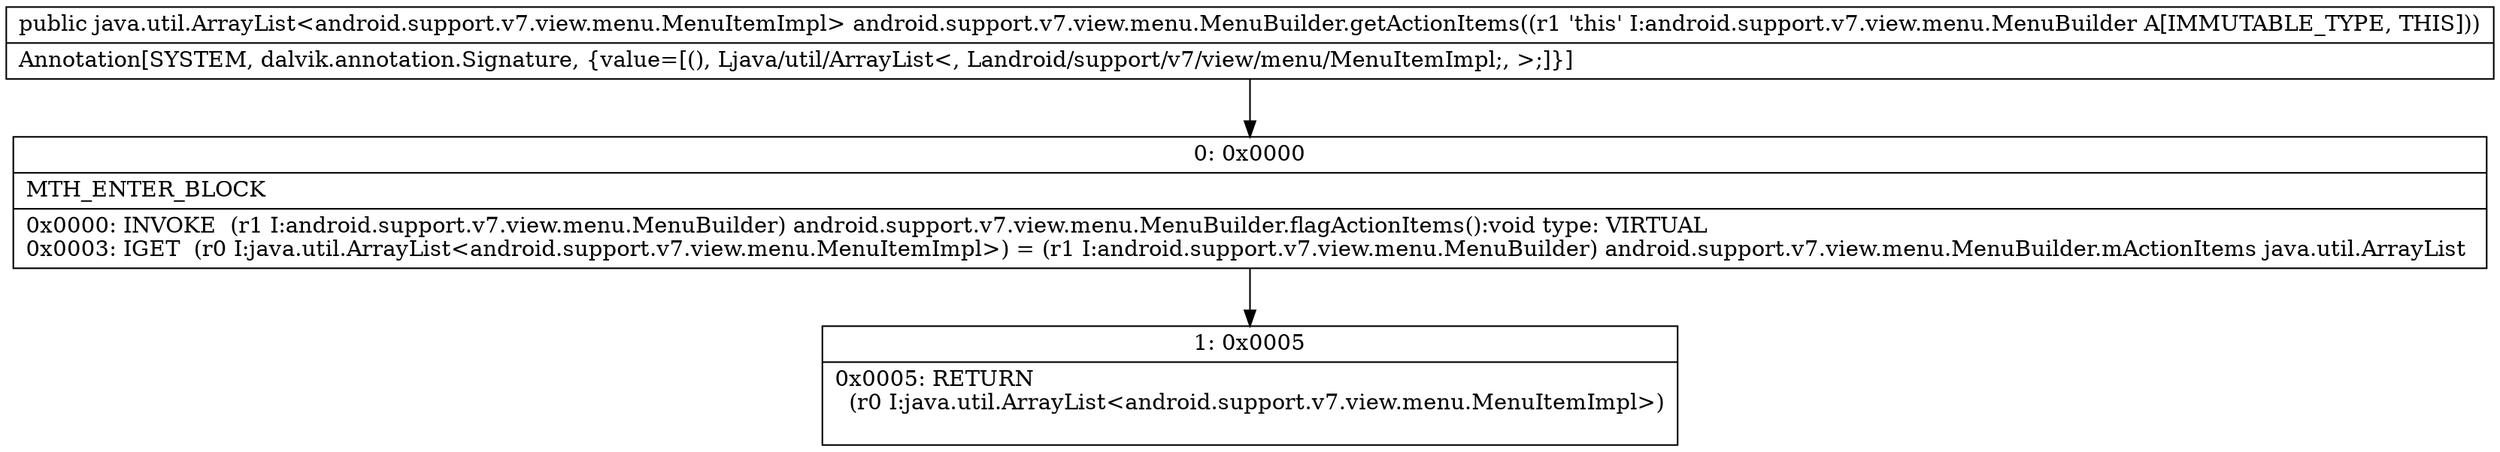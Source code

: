 digraph "CFG forandroid.support.v7.view.menu.MenuBuilder.getActionItems()Ljava\/util\/ArrayList;" {
Node_0 [shape=record,label="{0\:\ 0x0000|MTH_ENTER_BLOCK\l|0x0000: INVOKE  (r1 I:android.support.v7.view.menu.MenuBuilder) android.support.v7.view.menu.MenuBuilder.flagActionItems():void type: VIRTUAL \l0x0003: IGET  (r0 I:java.util.ArrayList\<android.support.v7.view.menu.MenuItemImpl\>) = (r1 I:android.support.v7.view.menu.MenuBuilder) android.support.v7.view.menu.MenuBuilder.mActionItems java.util.ArrayList \l}"];
Node_1 [shape=record,label="{1\:\ 0x0005|0x0005: RETURN  \l  (r0 I:java.util.ArrayList\<android.support.v7.view.menu.MenuItemImpl\>)\l \l}"];
MethodNode[shape=record,label="{public java.util.ArrayList\<android.support.v7.view.menu.MenuItemImpl\> android.support.v7.view.menu.MenuBuilder.getActionItems((r1 'this' I:android.support.v7.view.menu.MenuBuilder A[IMMUTABLE_TYPE, THIS]))  | Annotation[SYSTEM, dalvik.annotation.Signature, \{value=[(), Ljava\/util\/ArrayList\<, Landroid\/support\/v7\/view\/menu\/MenuItemImpl;, \>;]\}]\l}"];
MethodNode -> Node_0;
Node_0 -> Node_1;
}

